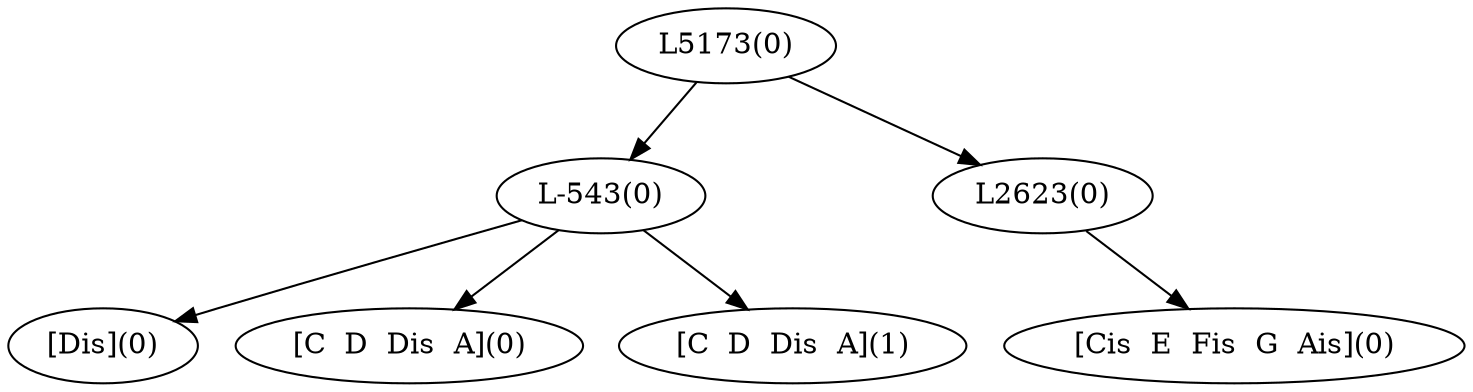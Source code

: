 digraph sample{
"L-543(0)"->"[Dis](0)"
"L-543(0)"->"[C  D  Dis  A](0)"
"L-543(0)"->"[C  D  Dis  A](1)"
"L2623(0)"->"[Cis  E  Fis  G  Ais](0)"
"L5173(0)"->"L-543(0)"
"L5173(0)"->"L2623(0)"
{rank = min; "L5173(0)"}
{rank = same; "L-543(0)"; "L2623(0)";}
{rank = max; "[C  D  Dis  A](0)"; "[C  D  Dis  A](1)"; "[Cis  E  Fis  G  Ais](0)"; "[Dis](0)";}
}